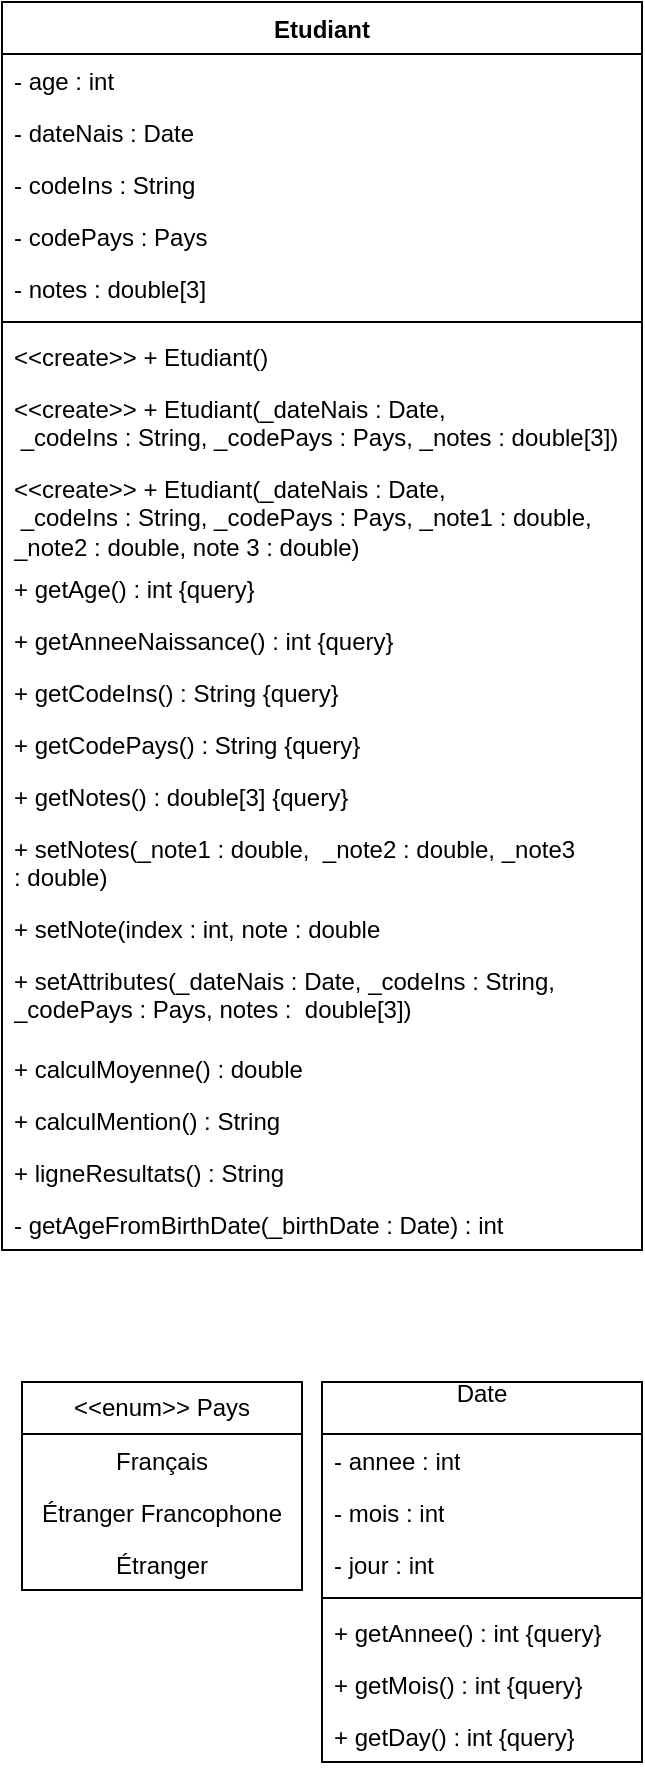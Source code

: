<mxfile version="23.0.2" type="device">
  <diagram name="Page-1" id="HHqQeTKHzqVGIIFNzKew">
    <mxGraphModel dx="464" dy="797" grid="1" gridSize="10" guides="1" tooltips="1" connect="1" arrows="1" fold="1" page="1" pageScale="1" pageWidth="827" pageHeight="1169" math="0" shadow="0">
      <root>
        <mxCell id="0" />
        <mxCell id="1" parent="0" />
        <mxCell id="shGiMklEyToHvyBJZLCW-2" value="Etudiant" style="swimlane;fontStyle=1;align=center;verticalAlign=top;childLayout=stackLayout;horizontal=1;startSize=26;horizontalStack=0;resizeParent=1;resizeParentMax=0;resizeLast=0;collapsible=1;marginBottom=0;whiteSpace=wrap;html=1;" vertex="1" parent="1">
          <mxGeometry x="80" y="10" width="320" height="624" as="geometry" />
        </mxCell>
        <mxCell id="shGiMklEyToHvyBJZLCW-3" value="&lt;div&gt;- age : int&lt;/div&gt;" style="text;align=left;verticalAlign=top;spacingLeft=4;spacingRight=4;overflow=hidden;rotatable=0;points=[[0,0.5],[1,0.5]];portConstraint=eastwest;whiteSpace=wrap;html=1;" vertex="1" parent="shGiMklEyToHvyBJZLCW-2">
          <mxGeometry y="26" width="320" height="26" as="geometry" />
        </mxCell>
        <mxCell id="shGiMklEyToHvyBJZLCW-6" value="- dateNais : Date" style="text;strokeColor=none;fillColor=none;align=left;verticalAlign=top;spacingLeft=4;spacingRight=4;overflow=hidden;rotatable=0;points=[[0,0.5],[1,0.5]];portConstraint=eastwest;whiteSpace=wrap;html=1;" vertex="1" parent="shGiMklEyToHvyBJZLCW-2">
          <mxGeometry y="52" width="320" height="26" as="geometry" />
        </mxCell>
        <mxCell id="shGiMklEyToHvyBJZLCW-7" value="- codeIns : String " style="text;strokeColor=none;fillColor=none;align=left;verticalAlign=top;spacingLeft=4;spacingRight=4;overflow=hidden;rotatable=0;points=[[0,0.5],[1,0.5]];portConstraint=eastwest;whiteSpace=wrap;html=1;" vertex="1" parent="shGiMklEyToHvyBJZLCW-2">
          <mxGeometry y="78" width="320" height="26" as="geometry" />
        </mxCell>
        <mxCell id="shGiMklEyToHvyBJZLCW-8" value="- codePays : Pays" style="text;strokeColor=none;fillColor=none;align=left;verticalAlign=top;spacingLeft=4;spacingRight=4;overflow=hidden;rotatable=0;points=[[0,0.5],[1,0.5]];portConstraint=eastwest;whiteSpace=wrap;html=1;" vertex="1" parent="shGiMklEyToHvyBJZLCW-2">
          <mxGeometry y="104" width="320" height="26" as="geometry" />
        </mxCell>
        <mxCell id="shGiMklEyToHvyBJZLCW-9" value="- notes : double[3]" style="text;strokeColor=none;fillColor=none;align=left;verticalAlign=top;spacingLeft=4;spacingRight=4;overflow=hidden;rotatable=0;points=[[0,0.5],[1,0.5]];portConstraint=eastwest;whiteSpace=wrap;html=1;" vertex="1" parent="shGiMklEyToHvyBJZLCW-2">
          <mxGeometry y="130" width="320" height="26" as="geometry" />
        </mxCell>
        <mxCell id="shGiMklEyToHvyBJZLCW-4" value="" style="line;strokeWidth=1;fillColor=none;align=left;verticalAlign=middle;spacingTop=-1;spacingLeft=3;spacingRight=3;rotatable=0;labelPosition=right;points=[];portConstraint=eastwest;strokeColor=inherit;" vertex="1" parent="shGiMklEyToHvyBJZLCW-2">
          <mxGeometry y="156" width="320" height="8" as="geometry" />
        </mxCell>
        <mxCell id="shGiMklEyToHvyBJZLCW-10" value="&amp;lt;&amp;lt;create&amp;gt;&amp;gt; + Etudiant()" style="text;strokeColor=none;fillColor=none;align=left;verticalAlign=top;spacingLeft=4;spacingRight=4;overflow=hidden;rotatable=0;points=[[0,0.5],[1,0.5]];portConstraint=eastwest;whiteSpace=wrap;html=1;" vertex="1" parent="shGiMklEyToHvyBJZLCW-2">
          <mxGeometry y="164" width="320" height="26" as="geometry" />
        </mxCell>
        <mxCell id="shGiMklEyToHvyBJZLCW-5" value="&lt;div&gt;&amp;lt;&amp;lt;create&amp;gt;&amp;gt; + Etudiant(_dateNais : Date,&lt;/div&gt;&lt;div&gt;&amp;nbsp;_codeIns : String, _codePays : Pays, _notes : double[3])&lt;/div&gt;" style="text;align=left;verticalAlign=top;spacingLeft=4;spacingRight=4;overflow=hidden;rotatable=0;points=[[0,0.5],[1,0.5]];portConstraint=eastwest;whiteSpace=wrap;html=1;" vertex="1" parent="shGiMklEyToHvyBJZLCW-2">
          <mxGeometry y="190" width="320" height="40" as="geometry" />
        </mxCell>
        <mxCell id="shGiMklEyToHvyBJZLCW-44" value="&lt;div&gt;&amp;lt;&amp;lt;create&amp;gt;&amp;gt; + Etudiant(_dateNais : Date,&lt;/div&gt;&lt;div&gt;&amp;nbsp;_codeIns : String, _codePays : Pays, _note1 : double, _note2 : double, note 3 : double)&lt;/div&gt;" style="text;align=left;verticalAlign=top;spacingLeft=4;spacingRight=4;overflow=hidden;rotatable=0;points=[[0,0.5],[1,0.5]];portConstraint=eastwest;whiteSpace=wrap;html=1;" vertex="1" parent="shGiMklEyToHvyBJZLCW-2">
          <mxGeometry y="230" width="320" height="50" as="geometry" />
        </mxCell>
        <mxCell id="shGiMklEyToHvyBJZLCW-14" value="&lt;div&gt;+ getAge() : int {query}&lt;br&gt;&lt;/div&gt;" style="text;strokeColor=none;fillColor=none;align=left;verticalAlign=top;spacingLeft=4;spacingRight=4;overflow=hidden;rotatable=0;points=[[0,0.5],[1,0.5]];portConstraint=eastwest;whiteSpace=wrap;html=1;" vertex="1" parent="shGiMklEyToHvyBJZLCW-2">
          <mxGeometry y="280" width="320" height="26" as="geometry" />
        </mxCell>
        <mxCell id="shGiMklEyToHvyBJZLCW-15" value="+ getAnneeNaissance() : int {query}" style="text;strokeColor=none;fillColor=none;align=left;verticalAlign=top;spacingLeft=4;spacingRight=4;overflow=hidden;rotatable=0;points=[[0,0.5],[1,0.5]];portConstraint=eastwest;whiteSpace=wrap;html=1;" vertex="1" parent="shGiMklEyToHvyBJZLCW-2">
          <mxGeometry y="306" width="320" height="26" as="geometry" />
        </mxCell>
        <mxCell id="shGiMklEyToHvyBJZLCW-16" value="&lt;div&gt;+ getCodeIns() : String {query}&lt;br&gt;&lt;/div&gt;" style="text;strokeColor=none;fillColor=none;align=left;verticalAlign=top;spacingLeft=4;spacingRight=4;overflow=hidden;rotatable=0;points=[[0,0.5],[1,0.5]];portConstraint=eastwest;whiteSpace=wrap;html=1;" vertex="1" parent="shGiMklEyToHvyBJZLCW-2">
          <mxGeometry y="332" width="320" height="26" as="geometry" />
        </mxCell>
        <mxCell id="shGiMklEyToHvyBJZLCW-17" value="&lt;div&gt;+ getCodePays() : String {query}&lt;br&gt;&lt;/div&gt;" style="text;strokeColor=none;fillColor=none;align=left;verticalAlign=top;spacingLeft=4;spacingRight=4;overflow=hidden;rotatable=0;points=[[0,0.5],[1,0.5]];portConstraint=eastwest;whiteSpace=wrap;html=1;" vertex="1" parent="shGiMklEyToHvyBJZLCW-2">
          <mxGeometry y="358" width="320" height="26" as="geometry" />
        </mxCell>
        <mxCell id="shGiMklEyToHvyBJZLCW-18" value="&lt;div&gt;+ getNotes() : double[3] {query}&lt;br&gt;&lt;/div&gt;" style="text;strokeColor=none;fillColor=none;align=left;verticalAlign=top;spacingLeft=4;spacingRight=4;overflow=hidden;rotatable=0;points=[[0,0.5],[1,0.5]];portConstraint=eastwest;whiteSpace=wrap;html=1;" vertex="1" parent="shGiMklEyToHvyBJZLCW-2">
          <mxGeometry y="384" width="320" height="26" as="geometry" />
        </mxCell>
        <mxCell id="shGiMklEyToHvyBJZLCW-11" value="+ setNotes(_note1 :&amp;nbsp;double,&amp;nbsp; _note2 :&amp;nbsp;double, _note3 :&amp;nbsp;double)" style="text;strokeColor=none;fillColor=none;align=left;verticalAlign=top;spacingLeft=4;spacingRight=4;overflow=hidden;rotatable=0;points=[[0,0.5],[1,0.5]];portConstraint=eastwest;whiteSpace=wrap;html=1;" vertex="1" parent="shGiMklEyToHvyBJZLCW-2">
          <mxGeometry y="410" width="320" height="40" as="geometry" />
        </mxCell>
        <mxCell id="shGiMklEyToHvyBJZLCW-43" value="+ setNote(index : int, note : double" style="text;strokeColor=none;fillColor=none;align=left;verticalAlign=top;spacingLeft=4;spacingRight=4;overflow=hidden;rotatable=0;points=[[0,0.5],[1,0.5]];portConstraint=eastwest;whiteSpace=wrap;html=1;" vertex="1" parent="shGiMklEyToHvyBJZLCW-2">
          <mxGeometry y="450" width="320" height="26" as="geometry" />
        </mxCell>
        <mxCell id="shGiMklEyToHvyBJZLCW-13" value="&lt;div&gt;+ setAttributes(_dateNais : Date, _codeIns : String, _codePays :&amp;nbsp;Pays, notes :&amp;nbsp; double[3])&lt;/div&gt;" style="text;strokeColor=none;fillColor=none;align=left;verticalAlign=top;spacingLeft=4;spacingRight=4;overflow=hidden;rotatable=0;points=[[0,0.5],[1,0.5]];portConstraint=eastwest;whiteSpace=wrap;html=1;" vertex="1" parent="shGiMklEyToHvyBJZLCW-2">
          <mxGeometry y="476" width="320" height="44" as="geometry" />
        </mxCell>
        <mxCell id="shGiMklEyToHvyBJZLCW-42" value="+ calculMoyenne() : double" style="text;strokeColor=none;fillColor=none;align=left;verticalAlign=top;spacingLeft=4;spacingRight=4;overflow=hidden;rotatable=0;points=[[0,0.5],[1,0.5]];portConstraint=eastwest;whiteSpace=wrap;html=1;" vertex="1" parent="shGiMklEyToHvyBJZLCW-2">
          <mxGeometry y="520" width="320" height="26" as="geometry" />
        </mxCell>
        <mxCell id="shGiMklEyToHvyBJZLCW-19" value="+ calculMention() : String" style="text;strokeColor=none;fillColor=none;align=left;verticalAlign=top;spacingLeft=4;spacingRight=4;overflow=hidden;rotatable=0;points=[[0,0.5],[1,0.5]];portConstraint=eastwest;whiteSpace=wrap;html=1;" vertex="1" parent="shGiMklEyToHvyBJZLCW-2">
          <mxGeometry y="546" width="320" height="26" as="geometry" />
        </mxCell>
        <mxCell id="shGiMklEyToHvyBJZLCW-20" value="+ ligneResultats() : String" style="text;strokeColor=none;fillColor=none;align=left;verticalAlign=top;spacingLeft=4;spacingRight=4;overflow=hidden;rotatable=0;points=[[0,0.5],[1,0.5]];portConstraint=eastwest;whiteSpace=wrap;html=1;" vertex="1" parent="shGiMklEyToHvyBJZLCW-2">
          <mxGeometry y="572" width="320" height="26" as="geometry" />
        </mxCell>
        <mxCell id="shGiMklEyToHvyBJZLCW-45" value="- getAgeFromBirthDate(_birthDate : Date) : int" style="text;strokeColor=none;fillColor=none;align=left;verticalAlign=top;spacingLeft=4;spacingRight=4;overflow=hidden;rotatable=0;points=[[0,0.5],[1,0.5]];portConstraint=eastwest;whiteSpace=wrap;html=1;" vertex="1" parent="shGiMklEyToHvyBJZLCW-2">
          <mxGeometry y="598" width="320" height="26" as="geometry" />
        </mxCell>
        <mxCell id="shGiMklEyToHvyBJZLCW-21" value="&amp;lt;&amp;lt;enum&amp;gt;&amp;gt; Pays" style="swimlane;fontStyle=0;childLayout=stackLayout;horizontal=1;startSize=26;fillColor=none;horizontalStack=0;resizeParent=1;resizeParentMax=0;resizeLast=0;collapsible=1;marginBottom=0;whiteSpace=wrap;html=1;" vertex="1" parent="1">
          <mxGeometry x="90" y="700" width="140" height="104" as="geometry" />
        </mxCell>
        <mxCell id="shGiMklEyToHvyBJZLCW-22" value="Français" style="text;strokeColor=none;fillColor=none;align=center;verticalAlign=top;spacingLeft=4;spacingRight=4;overflow=hidden;rotatable=0;points=[[0,0.5],[1,0.5]];portConstraint=eastwest;whiteSpace=wrap;html=1;" vertex="1" parent="shGiMklEyToHvyBJZLCW-21">
          <mxGeometry y="26" width="140" height="26" as="geometry" />
        </mxCell>
        <mxCell id="shGiMklEyToHvyBJZLCW-27" value="Étranger Francophone" style="text;strokeColor=none;fillColor=none;align=center;verticalAlign=top;spacingLeft=4;spacingRight=4;overflow=hidden;rotatable=0;points=[[0,0.5],[1,0.5]];portConstraint=eastwest;whiteSpace=wrap;html=1;" vertex="1" parent="shGiMklEyToHvyBJZLCW-21">
          <mxGeometry y="52" width="140" height="26" as="geometry" />
        </mxCell>
        <mxCell id="shGiMklEyToHvyBJZLCW-41" value="&lt;div align=&quot;center&quot;&gt;Étranger &lt;br&gt;&lt;/div&gt;" style="text;strokeColor=none;fillColor=none;align=center;verticalAlign=top;spacingLeft=4;spacingRight=4;overflow=hidden;rotatable=0;points=[[0,0.5],[1,0.5]];portConstraint=eastwest;whiteSpace=wrap;html=1;" vertex="1" parent="shGiMklEyToHvyBJZLCW-21">
          <mxGeometry y="78" width="140" height="26" as="geometry" />
        </mxCell>
        <mxCell id="shGiMklEyToHvyBJZLCW-32" value="&lt;div&gt;Date&lt;/div&gt;&lt;div&gt;&lt;br&gt;&lt;/div&gt;" style="swimlane;fontStyle=0;childLayout=stackLayout;horizontal=1;startSize=26;fillColor=none;horizontalStack=0;resizeParent=1;resizeParentMax=0;resizeLast=0;collapsible=1;marginBottom=0;whiteSpace=wrap;html=1;" vertex="1" parent="1">
          <mxGeometry x="240" y="700" width="160" height="190" as="geometry" />
        </mxCell>
        <mxCell id="shGiMklEyToHvyBJZLCW-33" value="&lt;div&gt;- annee : int&lt;/div&gt;&lt;div&gt;&lt;br&gt;&lt;/div&gt;" style="text;strokeColor=none;fillColor=none;align=left;verticalAlign=top;spacingLeft=4;spacingRight=4;overflow=hidden;rotatable=0;points=[[0,0.5],[1,0.5]];portConstraint=eastwest;whiteSpace=wrap;html=1;" vertex="1" parent="shGiMklEyToHvyBJZLCW-32">
          <mxGeometry y="26" width="160" height="26" as="geometry" />
        </mxCell>
        <mxCell id="shGiMklEyToHvyBJZLCW-34" value="- mois : int" style="text;strokeColor=none;fillColor=none;align=left;verticalAlign=top;spacingLeft=4;spacingRight=4;overflow=hidden;rotatable=0;points=[[0,0.5],[1,0.5]];portConstraint=eastwest;whiteSpace=wrap;html=1;" vertex="1" parent="shGiMklEyToHvyBJZLCW-32">
          <mxGeometry y="52" width="160" height="26" as="geometry" />
        </mxCell>
        <mxCell id="shGiMklEyToHvyBJZLCW-35" value="- jour : int" style="text;strokeColor=none;fillColor=none;align=left;verticalAlign=top;spacingLeft=4;spacingRight=4;overflow=hidden;rotatable=0;points=[[0,0.5],[1,0.5]];portConstraint=eastwest;whiteSpace=wrap;html=1;" vertex="1" parent="shGiMklEyToHvyBJZLCW-32">
          <mxGeometry y="78" width="160" height="26" as="geometry" />
        </mxCell>
        <mxCell id="shGiMklEyToHvyBJZLCW-36" value="" style="line;strokeWidth=1;fillColor=none;align=left;verticalAlign=middle;spacingTop=-1;spacingLeft=3;spacingRight=3;rotatable=0;labelPosition=right;points=[];portConstraint=eastwest;strokeColor=inherit;" vertex="1" parent="shGiMklEyToHvyBJZLCW-32">
          <mxGeometry y="104" width="160" height="8" as="geometry" />
        </mxCell>
        <mxCell id="shGiMklEyToHvyBJZLCW-39" value="+ getAnnee() : int {query}" style="text;strokeColor=none;fillColor=none;align=left;verticalAlign=top;spacingLeft=4;spacingRight=4;overflow=hidden;rotatable=0;points=[[0,0.5],[1,0.5]];portConstraint=eastwest;whiteSpace=wrap;html=1;" vertex="1" parent="shGiMklEyToHvyBJZLCW-32">
          <mxGeometry y="112" width="160" height="26" as="geometry" />
        </mxCell>
        <mxCell id="shGiMklEyToHvyBJZLCW-40" value="+ getMois() : int {query}" style="text;strokeColor=none;fillColor=none;align=left;verticalAlign=top;spacingLeft=4;spacingRight=4;overflow=hidden;rotatable=0;points=[[0,0.5],[1,0.5]];portConstraint=eastwest;whiteSpace=wrap;html=1;" vertex="1" parent="shGiMklEyToHvyBJZLCW-32">
          <mxGeometry y="138" width="160" height="26" as="geometry" />
        </mxCell>
        <mxCell id="shGiMklEyToHvyBJZLCW-37" value="+ getDay() : int {query}" style="text;strokeColor=none;fillColor=none;align=left;verticalAlign=top;spacingLeft=4;spacingRight=4;overflow=hidden;rotatable=0;points=[[0,0.5],[1,0.5]];portConstraint=eastwest;whiteSpace=wrap;html=1;" vertex="1" parent="shGiMklEyToHvyBJZLCW-32">
          <mxGeometry y="164" width="160" height="26" as="geometry" />
        </mxCell>
      </root>
    </mxGraphModel>
  </diagram>
</mxfile>
